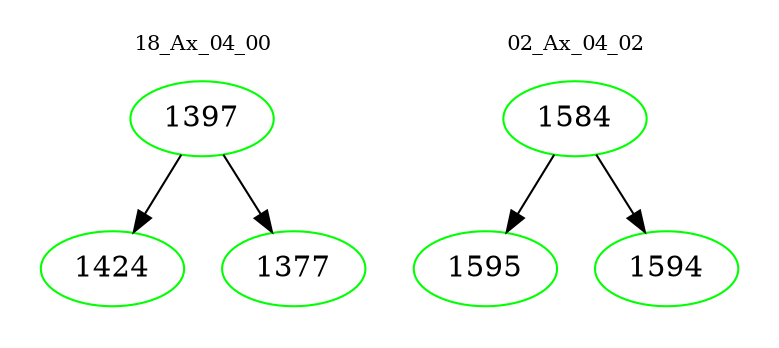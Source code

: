 digraph{
subgraph cluster_0 {
color = white
label = "18_Ax_04_00";
fontsize=10;
T0_1397 [label="1397", color="green"]
T0_1397 -> T0_1424 [color="black"]
T0_1424 [label="1424", color="green"]
T0_1397 -> T0_1377 [color="black"]
T0_1377 [label="1377", color="green"]
}
subgraph cluster_1 {
color = white
label = "02_Ax_04_02";
fontsize=10;
T1_1584 [label="1584", color="green"]
T1_1584 -> T1_1595 [color="black"]
T1_1595 [label="1595", color="green"]
T1_1584 -> T1_1594 [color="black"]
T1_1594 [label="1594", color="green"]
}
}
